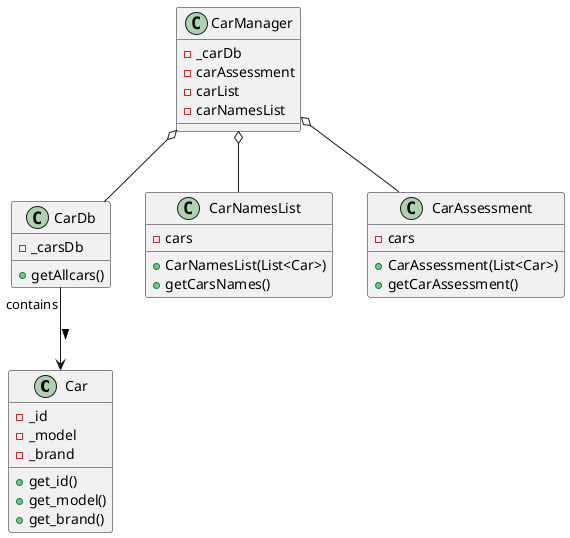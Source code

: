 @startuml 
class Car {
    -_id
    -_model
    -_brand
    +get_id()
    +get_model()
    +get_brand()
}
class CarDb {
    -_carsDb
    +getAllcars()
}
class CarManager{
    -_carDb
    -carAssessment
    -carList
    -carNamesList
}
class CarNamesList{
    -cars
    +CarNamesList(List<Car>)
    +getCarsNames()
}
class CarAssessment{
    -cars
    +CarAssessment(List<Car>)
    +getCarAssessment()
}
CarManager o-- CarDb
CarManager o-- CarAssessment
CarManager o-- CarNamesList
CarDb --> Car : "contains">
@enduml